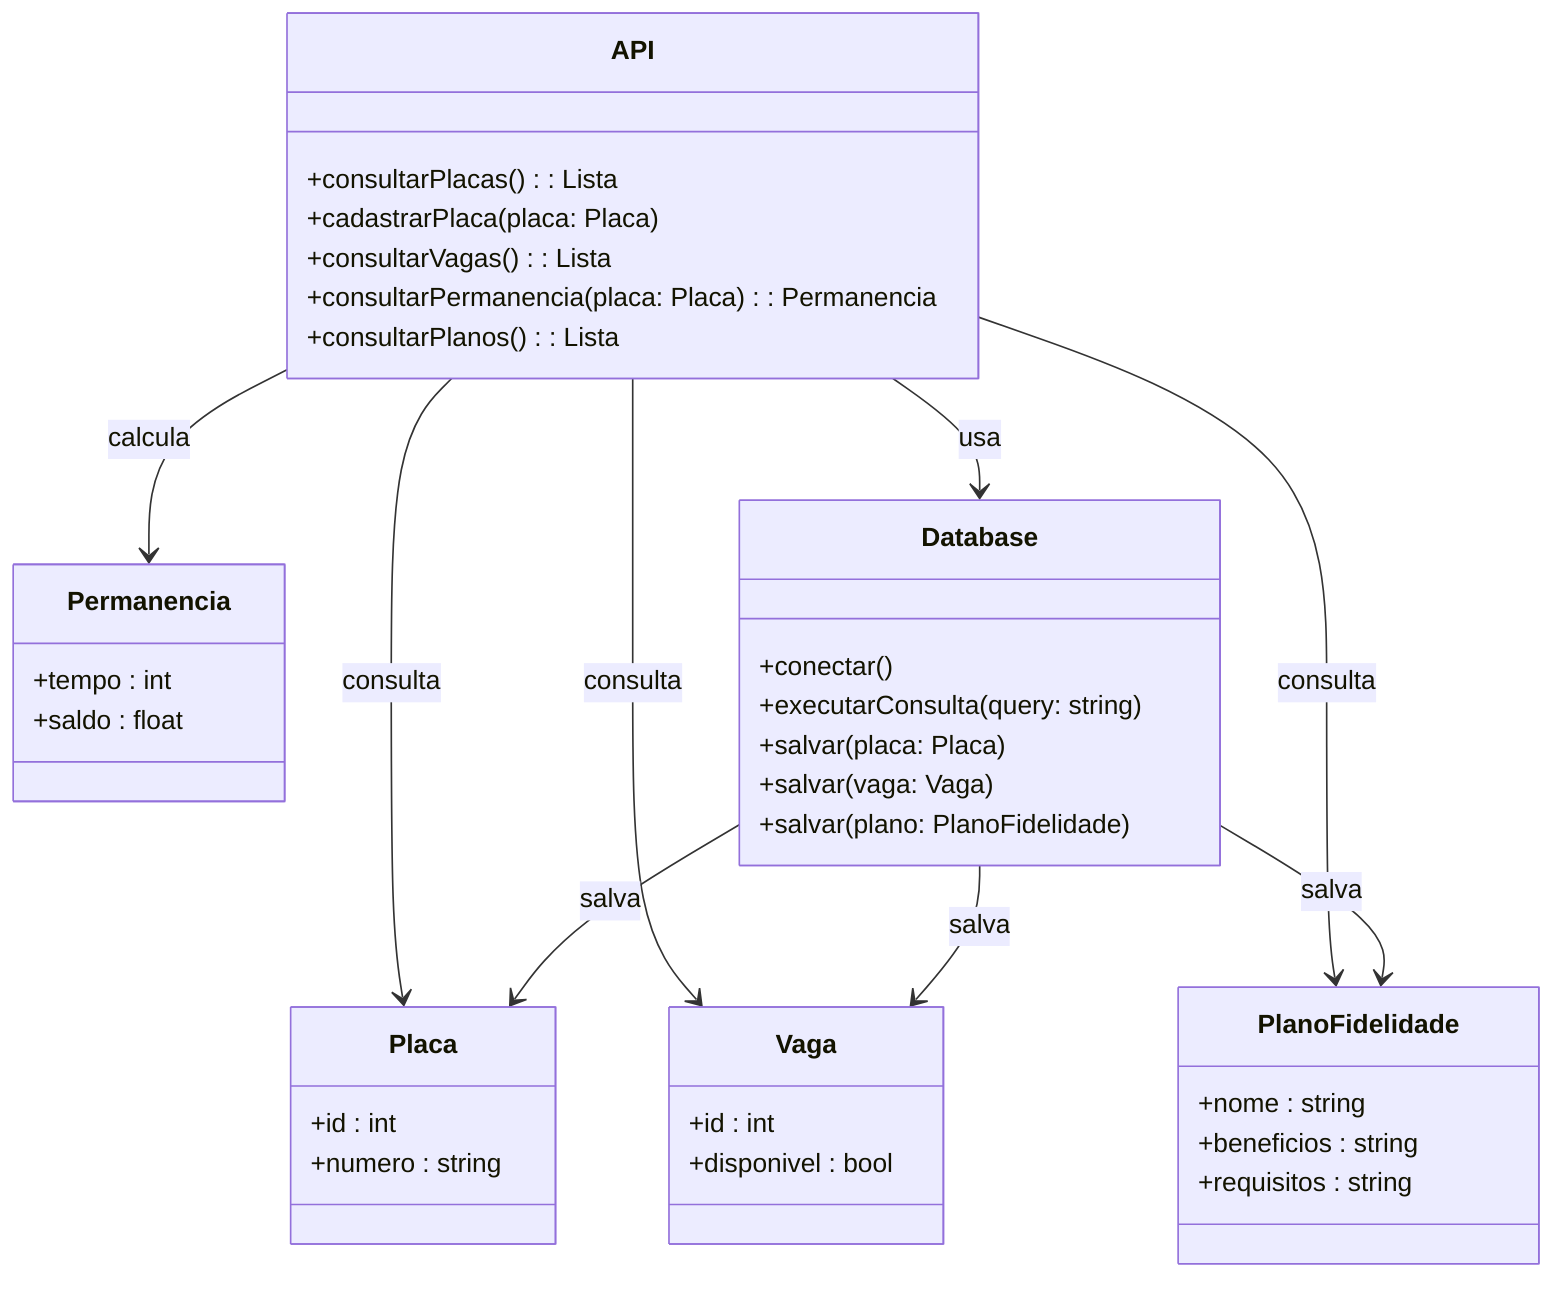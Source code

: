 %% Diagrama de Classes para as Histórias de Usuário
classDiagram
    class API {
        +consultarPlacas() : Lista<Placa>
        +cadastrarPlaca(placa: Placa)
        +consultarVagas() : Lista<Vaga>
        +consultarPermanencia(placa: Placa) : Permanencia
        +consultarPlanos() : Lista<PlanoFidelidade>
    }

    class Placa {
        +id : int
        +numero : string
    }

    class Vaga {
        +id : int
        +disponivel : bool
    }

    class Permanencia {
        +tempo : int
        +saldo : float
    }

    class PlanoFidelidade {
        +nome : string
        +beneficios : string
        +requisitos : string
    }

    class Database {
        +conectar()
        +executarConsulta(query: string)
        +salvar(placa: Placa)
        +salvar(vaga: Vaga)
        +salvar(plano: PlanoFidelidade)
    }

    API --> Placa : consulta
    API --> Vaga : consulta
    API --> Permanencia : calcula
    API --> PlanoFidelidade : consulta
    API --> Database : usa
    Database --> Placa : salva
    Database --> Vaga : salva
    Database --> PlanoFidelidade : salva